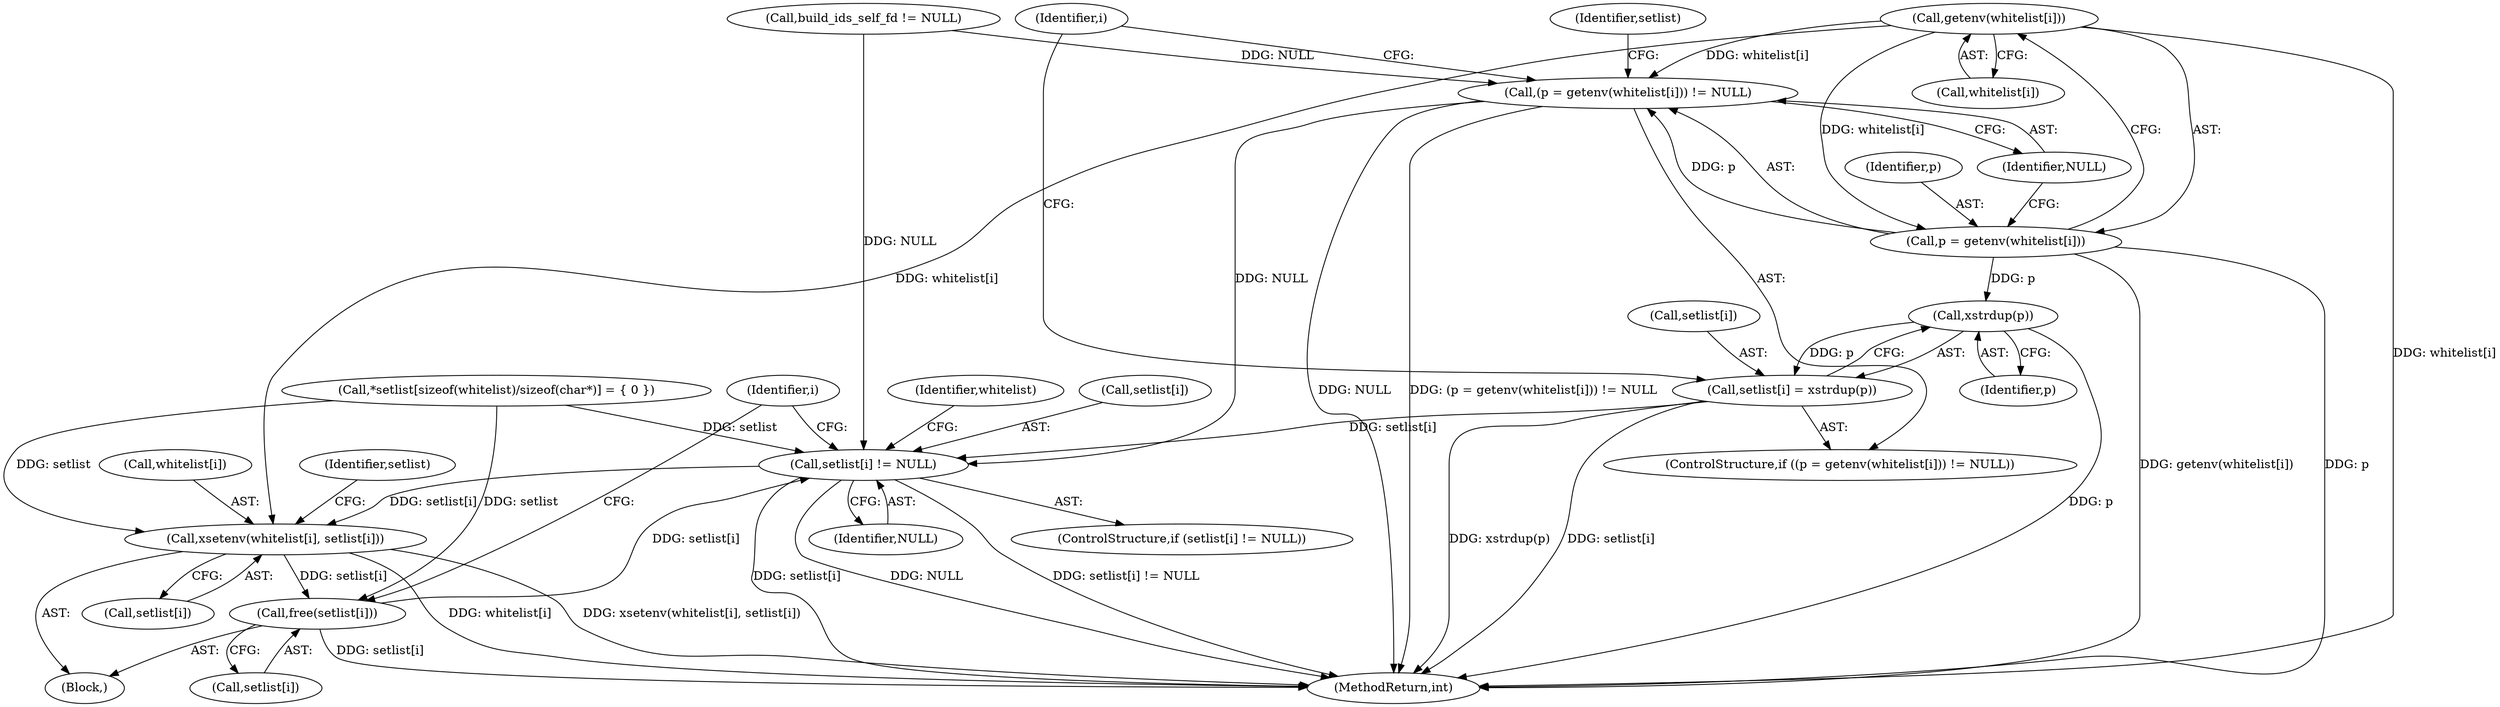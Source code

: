 digraph "0_abrt_50ee8130fb4cd4ef1af7682a2c85dd99cb99424e@API" {
"1000388" [label="(Call,getenv(whitelist[i]))"];
"1000385" [label="(Call,(p = getenv(whitelist[i])) != NULL)"];
"1000411" [label="(Call,setlist[i] != NULL)"];
"1000417" [label="(Call,xsetenv(whitelist[i], setlist[i]))"];
"1000424" [label="(Call,free(setlist[i]))"];
"1000386" [label="(Call,p = getenv(whitelist[i]))"];
"1000397" [label="(Call,xstrdup(p))"];
"1000393" [label="(Call,setlist[i] = xstrdup(p))"];
"1000368" [label="(Call,*setlist[sizeof(whitelist)/sizeof(char*)] = { 0 })"];
"1000416" [label="(Block,)"];
"1000387" [label="(Identifier,p)"];
"1000426" [label="(Identifier,setlist)"];
"1000394" [label="(Call,setlist[i])"];
"1000395" [label="(Identifier,setlist)"];
"1000409" [label="(Identifier,i)"];
"1000398" [label="(Identifier,p)"];
"1000397" [label="(Call,xstrdup(p))"];
"1000389" [label="(Call,whitelist[i])"];
"1000419" [label="(Identifier,whitelist)"];
"1000411" [label="(Call,setlist[i] != NULL)"];
"1000383" [label="(Identifier,i)"];
"1000410" [label="(ControlStructure,if (setlist[i] != NULL))"];
"1000388" [label="(Call,getenv(whitelist[i]))"];
"1000425" [label="(Call,setlist[i])"];
"1000424" [label="(Call,free(setlist[i]))"];
"1000264" [label="(Call,build_ids_self_fd != NULL)"];
"1000386" [label="(Call,p = getenv(whitelist[i]))"];
"1000412" [label="(Call,setlist[i])"];
"1000392" [label="(Identifier,NULL)"];
"1000384" [label="(ControlStructure,if ((p = getenv(whitelist[i])) != NULL))"];
"1000385" [label="(Call,(p = getenv(whitelist[i])) != NULL)"];
"1000445" [label="(MethodReturn,int)"];
"1000393" [label="(Call,setlist[i] = xstrdup(p))"];
"1000417" [label="(Call,xsetenv(whitelist[i], setlist[i]))"];
"1000415" [label="(Identifier,NULL)"];
"1000421" [label="(Call,setlist[i])"];
"1000418" [label="(Call,whitelist[i])"];
"1000388" -> "1000386"  [label="AST: "];
"1000388" -> "1000389"  [label="CFG: "];
"1000389" -> "1000388"  [label="AST: "];
"1000386" -> "1000388"  [label="CFG: "];
"1000388" -> "1000445"  [label="DDG: whitelist[i]"];
"1000388" -> "1000385"  [label="DDG: whitelist[i]"];
"1000388" -> "1000386"  [label="DDG: whitelist[i]"];
"1000388" -> "1000417"  [label="DDG: whitelist[i]"];
"1000385" -> "1000384"  [label="AST: "];
"1000385" -> "1000392"  [label="CFG: "];
"1000386" -> "1000385"  [label="AST: "];
"1000392" -> "1000385"  [label="AST: "];
"1000395" -> "1000385"  [label="CFG: "];
"1000383" -> "1000385"  [label="CFG: "];
"1000385" -> "1000445"  [label="DDG: NULL"];
"1000385" -> "1000445"  [label="DDG: (p = getenv(whitelist[i])) != NULL"];
"1000386" -> "1000385"  [label="DDG: p"];
"1000264" -> "1000385"  [label="DDG: NULL"];
"1000385" -> "1000411"  [label="DDG: NULL"];
"1000411" -> "1000410"  [label="AST: "];
"1000411" -> "1000415"  [label="CFG: "];
"1000412" -> "1000411"  [label="AST: "];
"1000415" -> "1000411"  [label="AST: "];
"1000419" -> "1000411"  [label="CFG: "];
"1000409" -> "1000411"  [label="CFG: "];
"1000411" -> "1000445"  [label="DDG: setlist[i] != NULL"];
"1000411" -> "1000445"  [label="DDG: setlist[i]"];
"1000411" -> "1000445"  [label="DDG: NULL"];
"1000368" -> "1000411"  [label="DDG: setlist"];
"1000393" -> "1000411"  [label="DDG: setlist[i]"];
"1000424" -> "1000411"  [label="DDG: setlist[i]"];
"1000264" -> "1000411"  [label="DDG: NULL"];
"1000411" -> "1000417"  [label="DDG: setlist[i]"];
"1000417" -> "1000416"  [label="AST: "];
"1000417" -> "1000421"  [label="CFG: "];
"1000418" -> "1000417"  [label="AST: "];
"1000421" -> "1000417"  [label="AST: "];
"1000426" -> "1000417"  [label="CFG: "];
"1000417" -> "1000445"  [label="DDG: whitelist[i]"];
"1000417" -> "1000445"  [label="DDG: xsetenv(whitelist[i], setlist[i])"];
"1000368" -> "1000417"  [label="DDG: setlist"];
"1000417" -> "1000424"  [label="DDG: setlist[i]"];
"1000424" -> "1000416"  [label="AST: "];
"1000424" -> "1000425"  [label="CFG: "];
"1000425" -> "1000424"  [label="AST: "];
"1000409" -> "1000424"  [label="CFG: "];
"1000424" -> "1000445"  [label="DDG: setlist[i]"];
"1000368" -> "1000424"  [label="DDG: setlist"];
"1000387" -> "1000386"  [label="AST: "];
"1000392" -> "1000386"  [label="CFG: "];
"1000386" -> "1000445"  [label="DDG: getenv(whitelist[i])"];
"1000386" -> "1000445"  [label="DDG: p"];
"1000386" -> "1000397"  [label="DDG: p"];
"1000397" -> "1000393"  [label="AST: "];
"1000397" -> "1000398"  [label="CFG: "];
"1000398" -> "1000397"  [label="AST: "];
"1000393" -> "1000397"  [label="CFG: "];
"1000397" -> "1000445"  [label="DDG: p"];
"1000397" -> "1000393"  [label="DDG: p"];
"1000393" -> "1000384"  [label="AST: "];
"1000394" -> "1000393"  [label="AST: "];
"1000383" -> "1000393"  [label="CFG: "];
"1000393" -> "1000445"  [label="DDG: xstrdup(p)"];
"1000393" -> "1000445"  [label="DDG: setlist[i]"];
}
